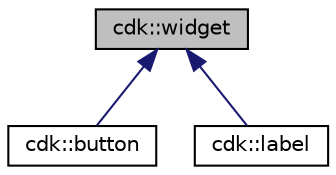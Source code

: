 digraph "cdk::widget"
{
 // LATEX_PDF_SIZE
  edge [fontname="Helvetica",fontsize="10",labelfontname="Helvetica",labelfontsize="10"];
  node [fontname="Helvetica",fontsize="10",shape=record];
  Node1 [label="cdk::widget",height=0.2,width=0.4,color="black", fillcolor="grey75", style="filled", fontcolor="black",tooltip=" "];
  Node1 -> Node2 [dir="back",color="midnightblue",fontsize="10",style="solid",fontname="Helvetica"];
  Node2 [label="cdk::button",height=0.2,width=0.4,color="black", fillcolor="white", style="filled",URL="$classcdk_1_1button.html",tooltip="Create and manage a curses button widget."];
  Node1 -> Node3 [dir="back",color="midnightblue",fontsize="10",style="solid",fontname="Helvetica"];
  Node3 [label="cdk::label",height=0.2,width=0.4,color="black", fillcolor="white", style="filled",URL="$classcdk_1_1label.html",tooltip=" "];
}
